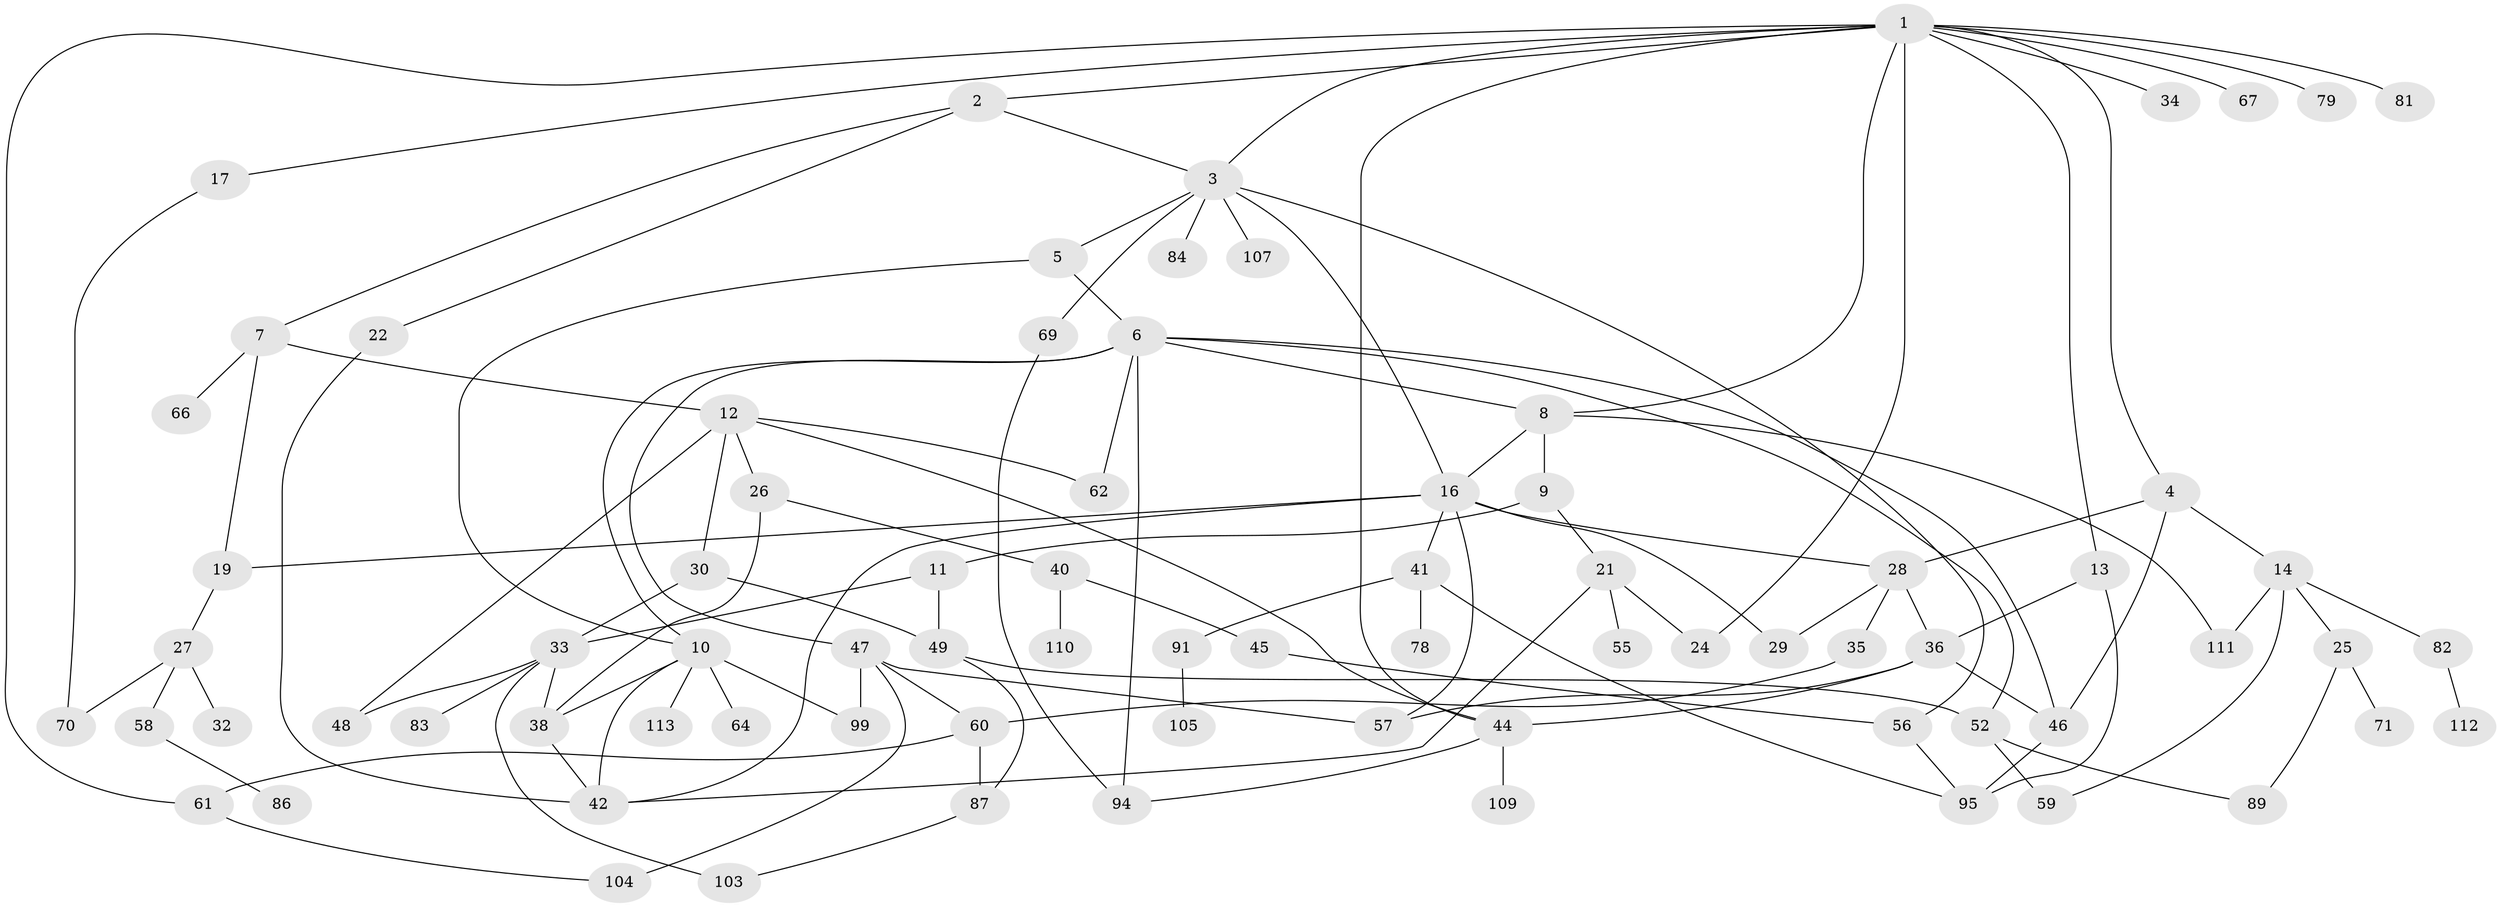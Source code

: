 // original degree distribution, {10: 0.008849557522123894, 4: 0.1504424778761062, 6: 0.017699115044247787, 3: 0.23008849557522124, 7: 0.008849557522123894, 5: 0.05309734513274336, 8: 0.008849557522123894, 2: 0.3185840707964602, 1: 0.20353982300884957}
// Generated by graph-tools (version 1.1) at 2025/41/03/06/25 10:41:26]
// undirected, 78 vertices, 119 edges
graph export_dot {
graph [start="1"]
  node [color=gray90,style=filled];
  1 [super="+53"];
  2 [super="+20"];
  3 [super="+65"];
  4 [super="+88"];
  5;
  6 [super="+18"];
  7;
  8 [super="+73"];
  9;
  10 [super="+15"];
  11 [super="+37"];
  12 [super="+23"];
  13;
  14 [super="+68"];
  16 [super="+96"];
  17;
  19 [super="+80"];
  21 [super="+54"];
  22;
  24;
  25;
  26 [super="+101"];
  27 [super="+39"];
  28 [super="+31"];
  29 [super="+43"];
  30;
  32;
  33 [super="+63"];
  34;
  35;
  36 [super="+102"];
  38 [super="+85"];
  40 [super="+76"];
  41 [super="+106"];
  42 [super="+72"];
  44 [super="+93"];
  45 [super="+108"];
  46 [super="+51"];
  47 [super="+50"];
  48;
  49 [super="+97"];
  52;
  55;
  56 [super="+98"];
  57 [super="+92"];
  58 [super="+74"];
  59;
  60 [super="+77"];
  61 [super="+75"];
  62;
  64;
  66;
  67;
  69;
  70;
  71;
  78;
  79;
  81;
  82;
  83;
  84;
  86;
  87;
  89 [super="+90"];
  91;
  94;
  95 [super="+100"];
  99;
  103;
  104;
  105;
  107;
  109;
  110;
  111;
  112;
  113;
  1 -- 2;
  1 -- 4;
  1 -- 13;
  1 -- 17;
  1 -- 24;
  1 -- 34;
  1 -- 67;
  1 -- 81;
  1 -- 3;
  1 -- 8;
  1 -- 79;
  1 -- 44;
  1 -- 61;
  2 -- 3;
  2 -- 7;
  2 -- 22;
  3 -- 5;
  3 -- 56;
  3 -- 107;
  3 -- 16;
  3 -- 84;
  3 -- 69;
  4 -- 14;
  4 -- 28;
  4 -- 46;
  5 -- 6;
  5 -- 10;
  6 -- 8;
  6 -- 10;
  6 -- 47;
  6 -- 94;
  6 -- 62;
  6 -- 52;
  6 -- 46;
  7 -- 12;
  7 -- 66;
  7 -- 19;
  8 -- 9;
  8 -- 16;
  8 -- 111;
  9 -- 11;
  9 -- 21;
  10 -- 38;
  10 -- 64;
  10 -- 113;
  10 -- 99;
  10 -- 42;
  11 -- 33;
  11 -- 49;
  12 -- 26;
  12 -- 44;
  12 -- 48;
  12 -- 62;
  12 -- 30;
  13 -- 36;
  13 -- 95;
  14 -- 25;
  14 -- 59;
  14 -- 82;
  14 -- 111;
  16 -- 19;
  16 -- 28;
  16 -- 29;
  16 -- 41;
  16 -- 57;
  16 -- 42;
  17 -- 70;
  19 -- 27;
  21 -- 42;
  21 -- 55;
  21 -- 24;
  22 -- 42;
  25 -- 71;
  25 -- 89;
  26 -- 40;
  26 -- 38;
  27 -- 32;
  27 -- 58;
  27 -- 70;
  28 -- 29;
  28 -- 36;
  28 -- 35;
  30 -- 33;
  30 -- 49;
  33 -- 83;
  33 -- 48;
  33 -- 103;
  33 -- 38;
  35 -- 60;
  36 -- 46;
  36 -- 57;
  36 -- 44;
  38 -- 42;
  40 -- 45;
  40 -- 110;
  41 -- 78;
  41 -- 91;
  41 -- 95;
  44 -- 94;
  44 -- 109;
  45 -- 56;
  46 -- 95;
  47 -- 99;
  47 -- 104;
  47 -- 57;
  47 -- 60;
  49 -- 52;
  49 -- 87;
  52 -- 59;
  52 -- 89;
  56 -- 95;
  58 -- 86;
  60 -- 61;
  60 -- 87;
  61 -- 104;
  69 -- 94;
  82 -- 112;
  87 -- 103;
  91 -- 105;
}
